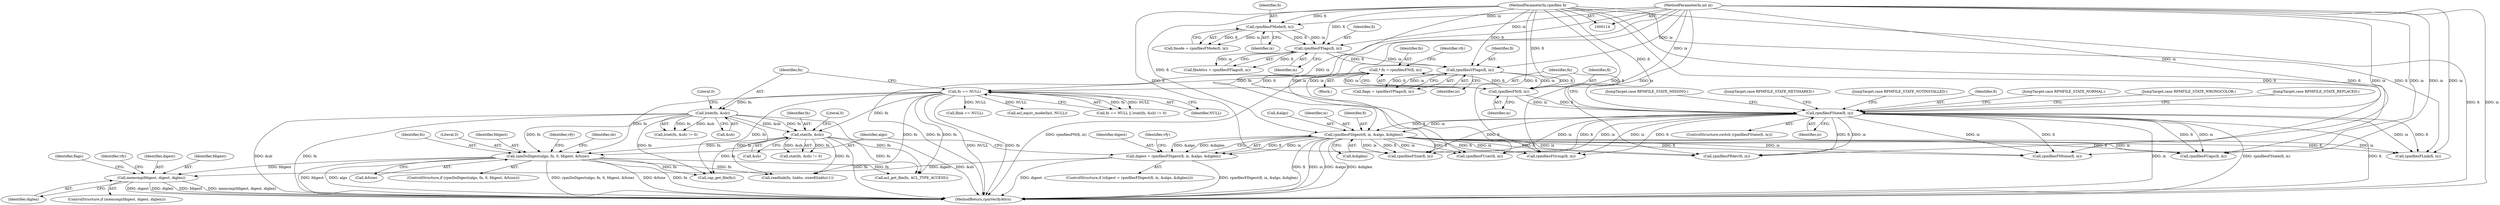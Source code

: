 digraph "0_rpm_c815822c8bdb138066ff58c624ae83e3a12ebfa9@pointer" {
"1000306" [label="(Call,memcmp(fdigest, digest, diglen))"];
"1000285" [label="(Call,rpmDoDigest(algo, fn, 0, fdigest, &fsize))"];
"1000183" [label="(Call,lstat(fn, &sb))"];
"1000179" [label="(Call,fn == NULL)"];
"1000138" [label="(Call,* fn = rpmfilesFN(fi, ix))"];
"1000140" [label="(Call,rpmfilesFN(fi, ix))"];
"1000134" [label="(Call,rpmfilesVFlags(fi, ix))"];
"1000128" [label="(Call,rpmfilesFFlags(fi, ix))"];
"1000122" [label="(Call,rpmfilesFMode(fi, ix))"];
"1000115" [label="(MethodParameterIn,rpmfiles fi)"];
"1000116" [label="(MethodParameterIn,int ix)"];
"1000203" [label="(Call,stat(fn, &sb))"];
"1000272" [label="(Call,digest = rpmfilesFDigest(fi, ix, &algo, &diglen))"];
"1000274" [label="(Call,rpmfilesFDigest(fi, ix, &algo, &diglen))"];
"1000149" [label="(Call,rpmfilesFState(fi, ix))"];
"1000361" [label="(Call,flink == NULL)"];
"1000294" [label="(Identifier,vfy)"];
"1000116" [label="(MethodParameterIn,int ix)"];
"1000288" [label="(Literal,0)"];
"1000124" [label="(Identifier,ix)"];
"1000204" [label="(Identifier,fn)"];
"1000289" [label="(Identifier,fdigest)"];
"1000275" [label="(Identifier,fi)"];
"1000128" [label="(Call,rpmfilesFFlags(fi, ix))"];
"1000279" [label="(Call,&diglen)"];
"1000285" [label="(Call,rpmDoDigest(algo, fn, 0, fdigest, &fsize))"];
"1000524" [label="(Call,cap_get_file(fn))"];
"1000150" [label="(Identifier,fi)"];
"1000141" [label="(Identifier,fi)"];
"1000277" [label="(Call,&algo)"];
"1000134" [label="(Call,rpmfilesVFlags(fi, ix))"];
"1000184" [label="(Identifier,fn)"];
"1000706" [label="(MethodReturn,rpmVerifyAttrs)"];
"1000309" [label="(Identifier,diglen)"];
"1000118" [label="(Block,)"];
"1000203" [label="(Call,stat(fn, &sb))"];
"1000123" [label="(Identifier,fi)"];
"1000286" [label="(Identifier,algo)"];
"1000648" [label="(Call,rpmfilesFGroup(fi, ix))"];
"1000115" [label="(MethodParameterIn,rpmfiles fi)"];
"1000381" [label="(Call,rpmfilesFSize(fi, ix))"];
"1000433" [label="(Call,acl_equiv_mode(facl, NULL))"];
"1000182" [label="(Call,lstat(fn, &sb) != 0)"];
"1000174" [label="(JumpTarget,case RPMFILE_STATE_NORMAL:)"];
"1000578" [label="(Call,rpmfilesFUser(fi, ix))"];
"1000140" [label="(Call,rpmfilesFN(fi, ix))"];
"1000142" [label="(Identifier,ix)"];
"1000120" [label="(Call,fmode = rpmfilesFMode(fi, ix))"];
"1000162" [label="(JumpTarget,case RPMFILE_STATE_WRONGCOLOR:)"];
"1000187" [label="(Literal,0)"];
"1000272" [label="(Call,digest = rpmfilesFDigest(fi, ix, &algo, &diglen))"];
"1000129" [label="(Identifier,fi)"];
"1000311" [label="(Identifier,vfy)"];
"1000138" [label="(Call,* fn = rpmfilesFN(fi, ix))"];
"1000183" [label="(Call,lstat(fn, &sb))"];
"1000157" [label="(JumpTarget,case RPMFILE_STATE_REPLACED:)"];
"1000178" [label="(Call,fn == NULL || lstat(fn, &sb) != 0)"];
"1000126" [label="(Call,fileAttrs = rpmfilesFFlags(fi, ix))"];
"1000130" [label="(Identifier,ix)"];
"1000205" [label="(Call,&sb)"];
"1000302" [label="(Identifier,sb)"];
"1000135" [label="(Identifier,fi)"];
"1000146" [label="(Identifier,vfy)"];
"1000290" [label="(Call,&fsize)"];
"1000351" [label="(Call,rpmfilesFLink(fi, ix))"];
"1000273" [label="(Identifier,digest)"];
"1000332" [label="(Call,readlink(fn, linkto, sizeof(linkto)-1))"];
"1000425" [label="(Call,acl_get_file(fn, ACL_TYPE_ACCESS))"];
"1000306" [label="(Call,memcmp(fdigest, digest, diglen))"];
"1000284" [label="(ControlStructure,if (rpmDoDigest(algo, fn, 0, fdigest, &fsize)))"];
"1000139" [label="(Identifier,fn)"];
"1000490" [label="(Call,rpmfilesFRdev(fi, ix))"];
"1000175" [label="(JumpTarget,case RPMFILE_STATE_MISSING:)"];
"1000148" [label="(ControlStructure,switch (rpmfilesFState(fi, ix)))"];
"1000180" [label="(Identifier,fn)"];
"1000149" [label="(Call,rpmfilesFState(fi, ix))"];
"1000556" [label="(Call,rpmfilesFMtime(fi, ix))"];
"1000271" [label="(ControlStructure,if ((digest = rpmfilesFDigest(fi, ix, &algo, &diglen))))"];
"1000276" [label="(Identifier,ix)"];
"1000287" [label="(Identifier,fn)"];
"1000132" [label="(Call,flags = rpmfilesVFlags(fi, ix))"];
"1000153" [label="(JumpTarget,case RPMFILE_STATE_NETSHARED:)"];
"1000511" [label="(Call,rpmfilesFCaps(fi, ix))"];
"1000154" [label="(JumpTarget,case RPMFILE_STATE_NOTINSTALLED:)"];
"1000122" [label="(Call,rpmfilesFMode(fi, ix))"];
"1000308" [label="(Identifier,digest)"];
"1000305" [label="(ControlStructure,if (memcmp(fdigest, digest, diglen)))"];
"1000307" [label="(Identifier,fdigest)"];
"1000179" [label="(Call,fn == NULL)"];
"1000181" [label="(Identifier,NULL)"];
"1000202" [label="(Call,stat(fn, &sb) != 0)"];
"1000316" [label="(Identifier,vfy)"];
"1000185" [label="(Call,&sb)"];
"1000151" [label="(Identifier,ix)"];
"1000207" [label="(Literal,0)"];
"1000274" [label="(Call,rpmfilesFDigest(fi, ix, &algo, &diglen))"];
"1000320" [label="(Identifier,flags)"];
"1000136" [label="(Identifier,ix)"];
"1000306" -> "1000305"  [label="AST: "];
"1000306" -> "1000309"  [label="CFG: "];
"1000307" -> "1000306"  [label="AST: "];
"1000308" -> "1000306"  [label="AST: "];
"1000309" -> "1000306"  [label="AST: "];
"1000311" -> "1000306"  [label="CFG: "];
"1000320" -> "1000306"  [label="CFG: "];
"1000306" -> "1000706"  [label="DDG: diglen"];
"1000306" -> "1000706"  [label="DDG: fdigest"];
"1000306" -> "1000706"  [label="DDG: memcmp(fdigest, digest, diglen)"];
"1000306" -> "1000706"  [label="DDG: digest"];
"1000285" -> "1000306"  [label="DDG: fdigest"];
"1000272" -> "1000306"  [label="DDG: digest"];
"1000285" -> "1000284"  [label="AST: "];
"1000285" -> "1000290"  [label="CFG: "];
"1000286" -> "1000285"  [label="AST: "];
"1000287" -> "1000285"  [label="AST: "];
"1000288" -> "1000285"  [label="AST: "];
"1000289" -> "1000285"  [label="AST: "];
"1000290" -> "1000285"  [label="AST: "];
"1000294" -> "1000285"  [label="CFG: "];
"1000302" -> "1000285"  [label="CFG: "];
"1000285" -> "1000706"  [label="DDG: algo"];
"1000285" -> "1000706"  [label="DDG: rpmDoDigest(algo, fn, 0, fdigest, &fsize)"];
"1000285" -> "1000706"  [label="DDG: &fsize"];
"1000285" -> "1000706"  [label="DDG: fn"];
"1000285" -> "1000706"  [label="DDG: fdigest"];
"1000183" -> "1000285"  [label="DDG: fn"];
"1000179" -> "1000285"  [label="DDG: fn"];
"1000203" -> "1000285"  [label="DDG: fn"];
"1000285" -> "1000332"  [label="DDG: fn"];
"1000285" -> "1000425"  [label="DDG: fn"];
"1000285" -> "1000524"  [label="DDG: fn"];
"1000183" -> "1000182"  [label="AST: "];
"1000183" -> "1000185"  [label="CFG: "];
"1000184" -> "1000183"  [label="AST: "];
"1000185" -> "1000183"  [label="AST: "];
"1000187" -> "1000183"  [label="CFG: "];
"1000183" -> "1000706"  [label="DDG: &sb"];
"1000183" -> "1000706"  [label="DDG: fn"];
"1000183" -> "1000182"  [label="DDG: fn"];
"1000183" -> "1000182"  [label="DDG: &sb"];
"1000179" -> "1000183"  [label="DDG: fn"];
"1000183" -> "1000203"  [label="DDG: fn"];
"1000183" -> "1000203"  [label="DDG: &sb"];
"1000183" -> "1000332"  [label="DDG: fn"];
"1000183" -> "1000425"  [label="DDG: fn"];
"1000183" -> "1000524"  [label="DDG: fn"];
"1000179" -> "1000178"  [label="AST: "];
"1000179" -> "1000181"  [label="CFG: "];
"1000180" -> "1000179"  [label="AST: "];
"1000181" -> "1000179"  [label="AST: "];
"1000184" -> "1000179"  [label="CFG: "];
"1000178" -> "1000179"  [label="CFG: "];
"1000179" -> "1000706"  [label="DDG: NULL"];
"1000179" -> "1000706"  [label="DDG: fn"];
"1000179" -> "1000178"  [label="DDG: fn"];
"1000179" -> "1000178"  [label="DDG: NULL"];
"1000138" -> "1000179"  [label="DDG: fn"];
"1000179" -> "1000203"  [label="DDG: fn"];
"1000179" -> "1000332"  [label="DDG: fn"];
"1000179" -> "1000361"  [label="DDG: NULL"];
"1000179" -> "1000425"  [label="DDG: fn"];
"1000179" -> "1000433"  [label="DDG: NULL"];
"1000179" -> "1000524"  [label="DDG: fn"];
"1000138" -> "1000118"  [label="AST: "];
"1000138" -> "1000140"  [label="CFG: "];
"1000139" -> "1000138"  [label="AST: "];
"1000140" -> "1000138"  [label="AST: "];
"1000146" -> "1000138"  [label="CFG: "];
"1000138" -> "1000706"  [label="DDG: fn"];
"1000138" -> "1000706"  [label="DDG: rpmfilesFN(fi, ix)"];
"1000140" -> "1000138"  [label="DDG: fi"];
"1000140" -> "1000138"  [label="DDG: ix"];
"1000140" -> "1000142"  [label="CFG: "];
"1000141" -> "1000140"  [label="AST: "];
"1000142" -> "1000140"  [label="AST: "];
"1000134" -> "1000140"  [label="DDG: fi"];
"1000134" -> "1000140"  [label="DDG: ix"];
"1000115" -> "1000140"  [label="DDG: fi"];
"1000116" -> "1000140"  [label="DDG: ix"];
"1000140" -> "1000149"  [label="DDG: fi"];
"1000140" -> "1000149"  [label="DDG: ix"];
"1000134" -> "1000132"  [label="AST: "];
"1000134" -> "1000136"  [label="CFG: "];
"1000135" -> "1000134"  [label="AST: "];
"1000136" -> "1000134"  [label="AST: "];
"1000132" -> "1000134"  [label="CFG: "];
"1000134" -> "1000132"  [label="DDG: fi"];
"1000134" -> "1000132"  [label="DDG: ix"];
"1000128" -> "1000134"  [label="DDG: fi"];
"1000128" -> "1000134"  [label="DDG: ix"];
"1000115" -> "1000134"  [label="DDG: fi"];
"1000116" -> "1000134"  [label="DDG: ix"];
"1000128" -> "1000126"  [label="AST: "];
"1000128" -> "1000130"  [label="CFG: "];
"1000129" -> "1000128"  [label="AST: "];
"1000130" -> "1000128"  [label="AST: "];
"1000126" -> "1000128"  [label="CFG: "];
"1000128" -> "1000126"  [label="DDG: fi"];
"1000128" -> "1000126"  [label="DDG: ix"];
"1000122" -> "1000128"  [label="DDG: fi"];
"1000122" -> "1000128"  [label="DDG: ix"];
"1000115" -> "1000128"  [label="DDG: fi"];
"1000116" -> "1000128"  [label="DDG: ix"];
"1000122" -> "1000120"  [label="AST: "];
"1000122" -> "1000124"  [label="CFG: "];
"1000123" -> "1000122"  [label="AST: "];
"1000124" -> "1000122"  [label="AST: "];
"1000120" -> "1000122"  [label="CFG: "];
"1000122" -> "1000120"  [label="DDG: fi"];
"1000122" -> "1000120"  [label="DDG: ix"];
"1000115" -> "1000122"  [label="DDG: fi"];
"1000116" -> "1000122"  [label="DDG: ix"];
"1000115" -> "1000114"  [label="AST: "];
"1000115" -> "1000706"  [label="DDG: fi"];
"1000115" -> "1000149"  [label="DDG: fi"];
"1000115" -> "1000274"  [label="DDG: fi"];
"1000115" -> "1000351"  [label="DDG: fi"];
"1000115" -> "1000381"  [label="DDG: fi"];
"1000115" -> "1000490"  [label="DDG: fi"];
"1000115" -> "1000511"  [label="DDG: fi"];
"1000115" -> "1000556"  [label="DDG: fi"];
"1000115" -> "1000578"  [label="DDG: fi"];
"1000115" -> "1000648"  [label="DDG: fi"];
"1000116" -> "1000114"  [label="AST: "];
"1000116" -> "1000706"  [label="DDG: ix"];
"1000116" -> "1000149"  [label="DDG: ix"];
"1000116" -> "1000274"  [label="DDG: ix"];
"1000116" -> "1000351"  [label="DDG: ix"];
"1000116" -> "1000381"  [label="DDG: ix"];
"1000116" -> "1000490"  [label="DDG: ix"];
"1000116" -> "1000511"  [label="DDG: ix"];
"1000116" -> "1000556"  [label="DDG: ix"];
"1000116" -> "1000578"  [label="DDG: ix"];
"1000116" -> "1000648"  [label="DDG: ix"];
"1000203" -> "1000202"  [label="AST: "];
"1000203" -> "1000205"  [label="CFG: "];
"1000204" -> "1000203"  [label="AST: "];
"1000205" -> "1000203"  [label="AST: "];
"1000207" -> "1000203"  [label="CFG: "];
"1000203" -> "1000706"  [label="DDG: &sb"];
"1000203" -> "1000706"  [label="DDG: fn"];
"1000203" -> "1000202"  [label="DDG: fn"];
"1000203" -> "1000202"  [label="DDG: &sb"];
"1000203" -> "1000332"  [label="DDG: fn"];
"1000203" -> "1000425"  [label="DDG: fn"];
"1000203" -> "1000524"  [label="DDG: fn"];
"1000272" -> "1000271"  [label="AST: "];
"1000272" -> "1000274"  [label="CFG: "];
"1000273" -> "1000272"  [label="AST: "];
"1000274" -> "1000272"  [label="AST: "];
"1000286" -> "1000272"  [label="CFG: "];
"1000316" -> "1000272"  [label="CFG: "];
"1000272" -> "1000706"  [label="DDG: rpmfilesFDigest(fi, ix, &algo, &diglen)"];
"1000272" -> "1000706"  [label="DDG: digest"];
"1000274" -> "1000272"  [label="DDG: fi"];
"1000274" -> "1000272"  [label="DDG: ix"];
"1000274" -> "1000272"  [label="DDG: &algo"];
"1000274" -> "1000272"  [label="DDG: &diglen"];
"1000274" -> "1000279"  [label="CFG: "];
"1000275" -> "1000274"  [label="AST: "];
"1000276" -> "1000274"  [label="AST: "];
"1000277" -> "1000274"  [label="AST: "];
"1000279" -> "1000274"  [label="AST: "];
"1000274" -> "1000706"  [label="DDG: fi"];
"1000274" -> "1000706"  [label="DDG: ix"];
"1000274" -> "1000706"  [label="DDG: &algo"];
"1000274" -> "1000706"  [label="DDG: &diglen"];
"1000149" -> "1000274"  [label="DDG: fi"];
"1000149" -> "1000274"  [label="DDG: ix"];
"1000274" -> "1000351"  [label="DDG: fi"];
"1000274" -> "1000351"  [label="DDG: ix"];
"1000274" -> "1000381"  [label="DDG: fi"];
"1000274" -> "1000381"  [label="DDG: ix"];
"1000274" -> "1000490"  [label="DDG: fi"];
"1000274" -> "1000490"  [label="DDG: ix"];
"1000274" -> "1000511"  [label="DDG: fi"];
"1000274" -> "1000511"  [label="DDG: ix"];
"1000274" -> "1000556"  [label="DDG: fi"];
"1000274" -> "1000556"  [label="DDG: ix"];
"1000274" -> "1000578"  [label="DDG: fi"];
"1000274" -> "1000578"  [label="DDG: ix"];
"1000274" -> "1000648"  [label="DDG: fi"];
"1000274" -> "1000648"  [label="DDG: ix"];
"1000149" -> "1000148"  [label="AST: "];
"1000149" -> "1000151"  [label="CFG: "];
"1000150" -> "1000149"  [label="AST: "];
"1000151" -> "1000149"  [label="AST: "];
"1000153" -> "1000149"  [label="CFG: "];
"1000154" -> "1000149"  [label="CFG: "];
"1000157" -> "1000149"  [label="CFG: "];
"1000162" -> "1000149"  [label="CFG: "];
"1000174" -> "1000149"  [label="CFG: "];
"1000175" -> "1000149"  [label="CFG: "];
"1000180" -> "1000149"  [label="CFG: "];
"1000149" -> "1000706"  [label="DDG: ix"];
"1000149" -> "1000706"  [label="DDG: rpmfilesFState(fi, ix)"];
"1000149" -> "1000706"  [label="DDG: fi"];
"1000149" -> "1000351"  [label="DDG: fi"];
"1000149" -> "1000351"  [label="DDG: ix"];
"1000149" -> "1000381"  [label="DDG: fi"];
"1000149" -> "1000381"  [label="DDG: ix"];
"1000149" -> "1000490"  [label="DDG: fi"];
"1000149" -> "1000490"  [label="DDG: ix"];
"1000149" -> "1000511"  [label="DDG: fi"];
"1000149" -> "1000511"  [label="DDG: ix"];
"1000149" -> "1000556"  [label="DDG: fi"];
"1000149" -> "1000556"  [label="DDG: ix"];
"1000149" -> "1000578"  [label="DDG: fi"];
"1000149" -> "1000578"  [label="DDG: ix"];
"1000149" -> "1000648"  [label="DDG: fi"];
"1000149" -> "1000648"  [label="DDG: ix"];
}
